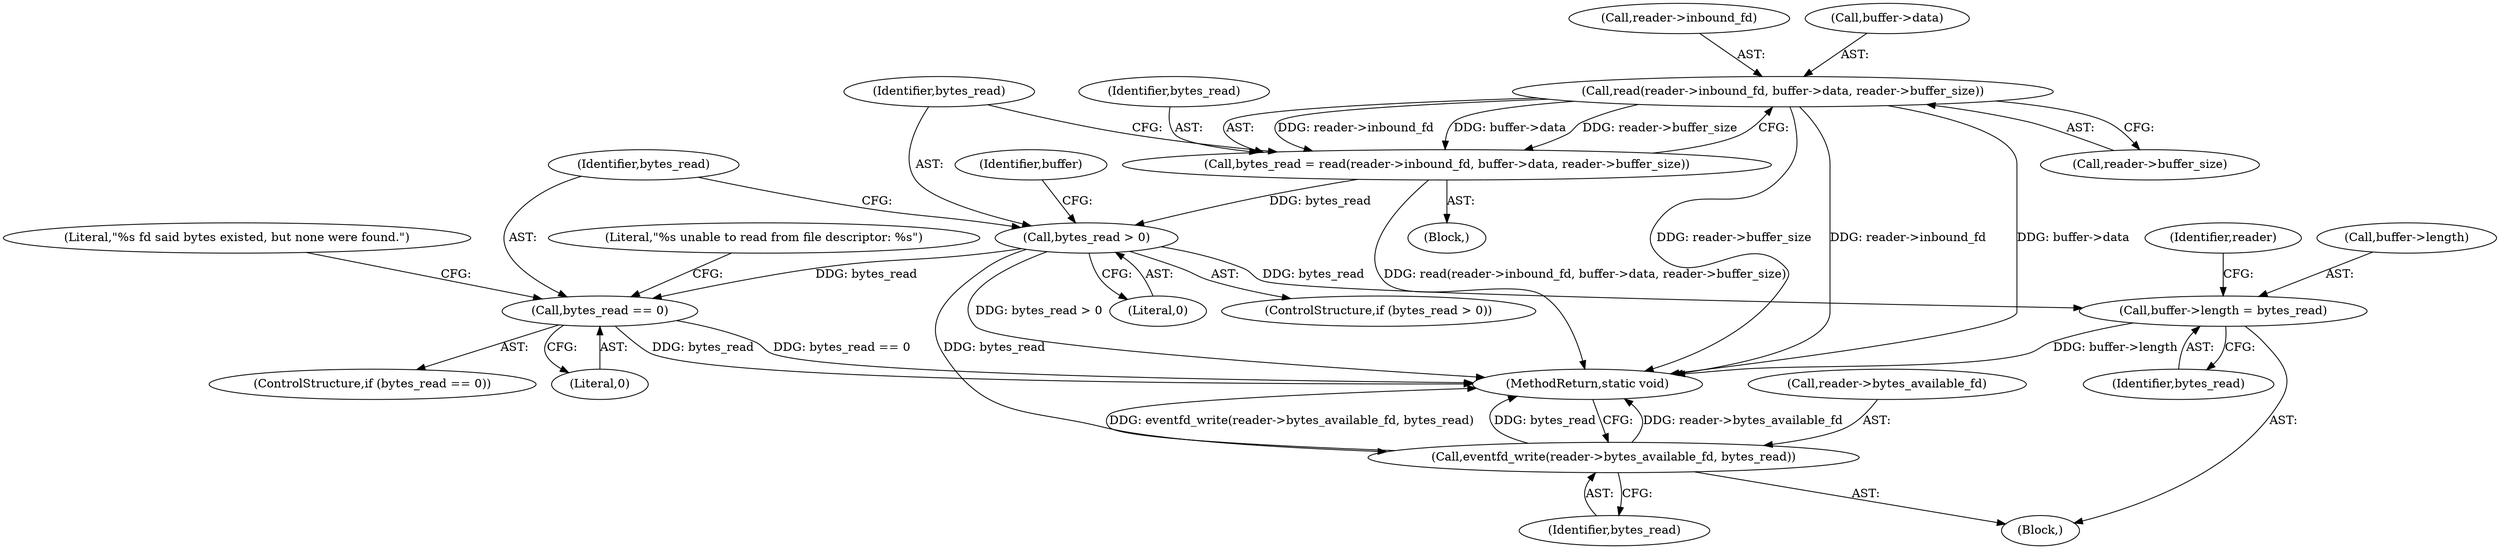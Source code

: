 digraph "1_Android_472271b153c5dc53c28beac55480a8d8434b2d5c_58@del" {
"1000142" [label="(Call,read(reader->inbound_fd, buffer->data, reader->buffer_size))"];
"1000140" [label="(Call,bytes_read = read(reader->inbound_fd, buffer->data, reader->buffer_size))"];
"1000153" [label="(Call,bytes_read > 0)"];
"1000157" [label="(Call,buffer->length = bytes_read)"];
"1000167" [label="(Call,eventfd_write(reader->bytes_available_fd, bytes_read))"];
"1000175" [label="(Call,bytes_read == 0)"];
"1000156" [label="(Block,)"];
"1000143" [label="(Call,reader->inbound_fd)"];
"1000102" [label="(Block,)"];
"1000171" [label="(Identifier,bytes_read)"];
"1000174" [label="(ControlStructure,if (bytes_read == 0))"];
"1000146" [label="(Call,buffer->data)"];
"1000152" [label="(ControlStructure,if (bytes_read > 0))"];
"1000176" [label="(Identifier,bytes_read)"];
"1000141" [label="(Identifier,bytes_read)"];
"1000189" [label="(MethodReturn,static void)"];
"1000157" [label="(Call,buffer->length = bytes_read)"];
"1000183" [label="(Literal,\"%s unable to read from file descriptor: %s\")"];
"1000159" [label="(Identifier,buffer)"];
"1000164" [label="(Identifier,reader)"];
"1000142" [label="(Call,read(reader->inbound_fd, buffer->data, reader->buffer_size))"];
"1000179" [label="(Literal,\"%s fd said bytes existed, but none were found.\")"];
"1000140" [label="(Call,bytes_read = read(reader->inbound_fd, buffer->data, reader->buffer_size))"];
"1000161" [label="(Identifier,bytes_read)"];
"1000177" [label="(Literal,0)"];
"1000167" [label="(Call,eventfd_write(reader->bytes_available_fd, bytes_read))"];
"1000154" [label="(Identifier,bytes_read)"];
"1000149" [label="(Call,reader->buffer_size)"];
"1000175" [label="(Call,bytes_read == 0)"];
"1000158" [label="(Call,buffer->length)"];
"1000168" [label="(Call,reader->bytes_available_fd)"];
"1000153" [label="(Call,bytes_read > 0)"];
"1000155" [label="(Literal,0)"];
"1000142" -> "1000140"  [label="AST: "];
"1000142" -> "1000149"  [label="CFG: "];
"1000143" -> "1000142"  [label="AST: "];
"1000146" -> "1000142"  [label="AST: "];
"1000149" -> "1000142"  [label="AST: "];
"1000140" -> "1000142"  [label="CFG: "];
"1000142" -> "1000189"  [label="DDG: reader->buffer_size"];
"1000142" -> "1000189"  [label="DDG: reader->inbound_fd"];
"1000142" -> "1000189"  [label="DDG: buffer->data"];
"1000142" -> "1000140"  [label="DDG: reader->inbound_fd"];
"1000142" -> "1000140"  [label="DDG: buffer->data"];
"1000142" -> "1000140"  [label="DDG: reader->buffer_size"];
"1000140" -> "1000102"  [label="AST: "];
"1000141" -> "1000140"  [label="AST: "];
"1000154" -> "1000140"  [label="CFG: "];
"1000140" -> "1000189"  [label="DDG: read(reader->inbound_fd, buffer->data, reader->buffer_size)"];
"1000140" -> "1000153"  [label="DDG: bytes_read"];
"1000153" -> "1000152"  [label="AST: "];
"1000153" -> "1000155"  [label="CFG: "];
"1000154" -> "1000153"  [label="AST: "];
"1000155" -> "1000153"  [label="AST: "];
"1000159" -> "1000153"  [label="CFG: "];
"1000176" -> "1000153"  [label="CFG: "];
"1000153" -> "1000189"  [label="DDG: bytes_read > 0"];
"1000153" -> "1000157"  [label="DDG: bytes_read"];
"1000153" -> "1000167"  [label="DDG: bytes_read"];
"1000153" -> "1000175"  [label="DDG: bytes_read"];
"1000157" -> "1000156"  [label="AST: "];
"1000157" -> "1000161"  [label="CFG: "];
"1000158" -> "1000157"  [label="AST: "];
"1000161" -> "1000157"  [label="AST: "];
"1000164" -> "1000157"  [label="CFG: "];
"1000157" -> "1000189"  [label="DDG: buffer->length"];
"1000167" -> "1000156"  [label="AST: "];
"1000167" -> "1000171"  [label="CFG: "];
"1000168" -> "1000167"  [label="AST: "];
"1000171" -> "1000167"  [label="AST: "];
"1000189" -> "1000167"  [label="CFG: "];
"1000167" -> "1000189"  [label="DDG: reader->bytes_available_fd"];
"1000167" -> "1000189"  [label="DDG: eventfd_write(reader->bytes_available_fd, bytes_read)"];
"1000167" -> "1000189"  [label="DDG: bytes_read"];
"1000175" -> "1000174"  [label="AST: "];
"1000175" -> "1000177"  [label="CFG: "];
"1000176" -> "1000175"  [label="AST: "];
"1000177" -> "1000175"  [label="AST: "];
"1000179" -> "1000175"  [label="CFG: "];
"1000183" -> "1000175"  [label="CFG: "];
"1000175" -> "1000189"  [label="DDG: bytes_read"];
"1000175" -> "1000189"  [label="DDG: bytes_read == 0"];
}
